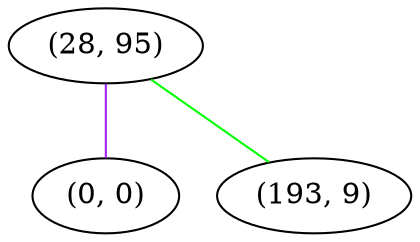graph "" {
"(28, 95)";
"(0, 0)";
"(193, 9)";
"(28, 95)" -- "(0, 0)"  [color=purple, key=0, weight=4];
"(28, 95)" -- "(193, 9)"  [color=green, key=0, weight=2];
}
